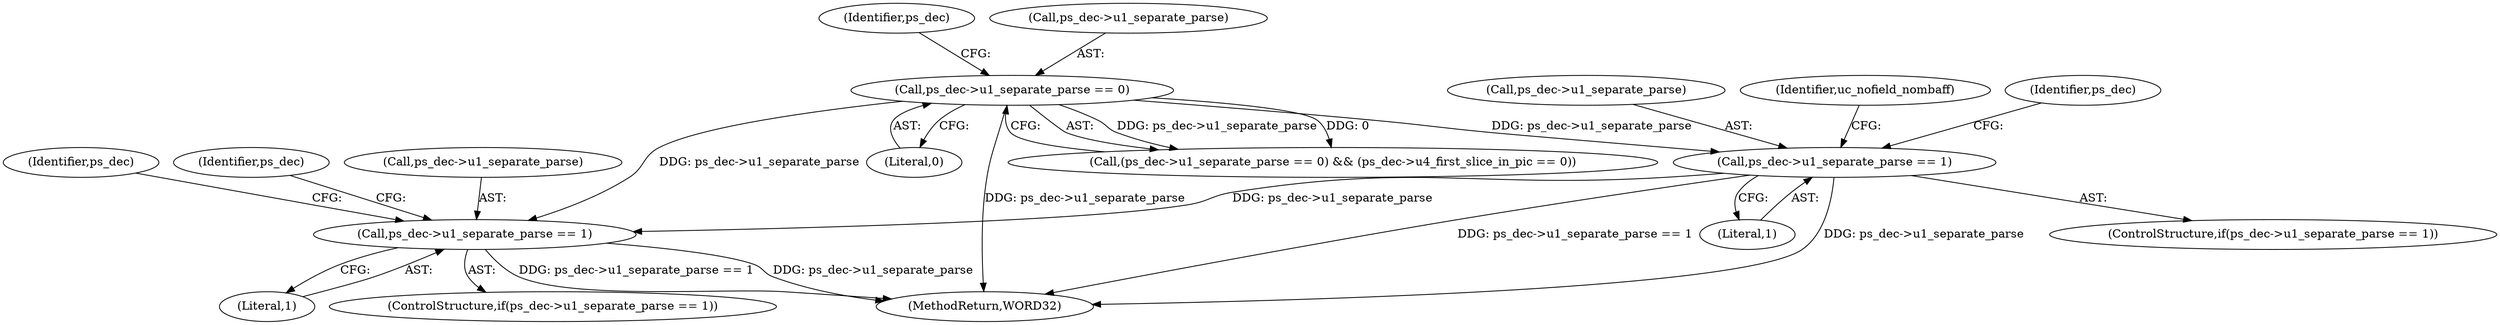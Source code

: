 digraph "0_Android_8b5fd8f24eba5dd19ab2f80ea11a9125aa882ae2@pointer" {
"1002042" [label="(Call,ps_dec->u1_separate_parse == 1)"];
"1001134" [label="(Call,ps_dec->u1_separate_parse == 0)"];
"1001626" [label="(Call,ps_dec->u1_separate_parse == 1)"];
"1002043" [label="(Call,ps_dec->u1_separate_parse)"];
"1002544" [label="(MethodReturn,WORD32)"];
"1001625" [label="(ControlStructure,if(ps_dec->u1_separate_parse == 1))"];
"1002046" [label="(Literal,1)"];
"1001141" [label="(Identifier,ps_dec)"];
"1001627" [label="(Call,ps_dec->u1_separate_parse)"];
"1002063" [label="(Identifier,ps_dec)"];
"1001630" [label="(Literal,1)"];
"1001702" [label="(Identifier,uc_nofield_nombaff)"];
"1001135" [label="(Call,ps_dec->u1_separate_parse)"];
"1001626" [label="(Call,ps_dec->u1_separate_parse == 1)"];
"1001138" [label="(Literal,0)"];
"1001635" [label="(Identifier,ps_dec)"];
"1002041" [label="(ControlStructure,if(ps_dec->u1_separate_parse == 1))"];
"1002050" [label="(Identifier,ps_dec)"];
"1002042" [label="(Call,ps_dec->u1_separate_parse == 1)"];
"1001134" [label="(Call,ps_dec->u1_separate_parse == 0)"];
"1001133" [label="(Call,(ps_dec->u1_separate_parse == 0) && (ps_dec->u4_first_slice_in_pic == 0))"];
"1002042" -> "1002041"  [label="AST: "];
"1002042" -> "1002046"  [label="CFG: "];
"1002043" -> "1002042"  [label="AST: "];
"1002046" -> "1002042"  [label="AST: "];
"1002050" -> "1002042"  [label="CFG: "];
"1002063" -> "1002042"  [label="CFG: "];
"1002042" -> "1002544"  [label="DDG: ps_dec->u1_separate_parse == 1"];
"1002042" -> "1002544"  [label="DDG: ps_dec->u1_separate_parse"];
"1001134" -> "1002042"  [label="DDG: ps_dec->u1_separate_parse"];
"1001626" -> "1002042"  [label="DDG: ps_dec->u1_separate_parse"];
"1001134" -> "1001133"  [label="AST: "];
"1001134" -> "1001138"  [label="CFG: "];
"1001135" -> "1001134"  [label="AST: "];
"1001138" -> "1001134"  [label="AST: "];
"1001141" -> "1001134"  [label="CFG: "];
"1001133" -> "1001134"  [label="CFG: "];
"1001134" -> "1002544"  [label="DDG: ps_dec->u1_separate_parse"];
"1001134" -> "1001133"  [label="DDG: ps_dec->u1_separate_parse"];
"1001134" -> "1001133"  [label="DDG: 0"];
"1001134" -> "1001626"  [label="DDG: ps_dec->u1_separate_parse"];
"1001626" -> "1001625"  [label="AST: "];
"1001626" -> "1001630"  [label="CFG: "];
"1001627" -> "1001626"  [label="AST: "];
"1001630" -> "1001626"  [label="AST: "];
"1001635" -> "1001626"  [label="CFG: "];
"1001702" -> "1001626"  [label="CFG: "];
"1001626" -> "1002544"  [label="DDG: ps_dec->u1_separate_parse"];
"1001626" -> "1002544"  [label="DDG: ps_dec->u1_separate_parse == 1"];
}
